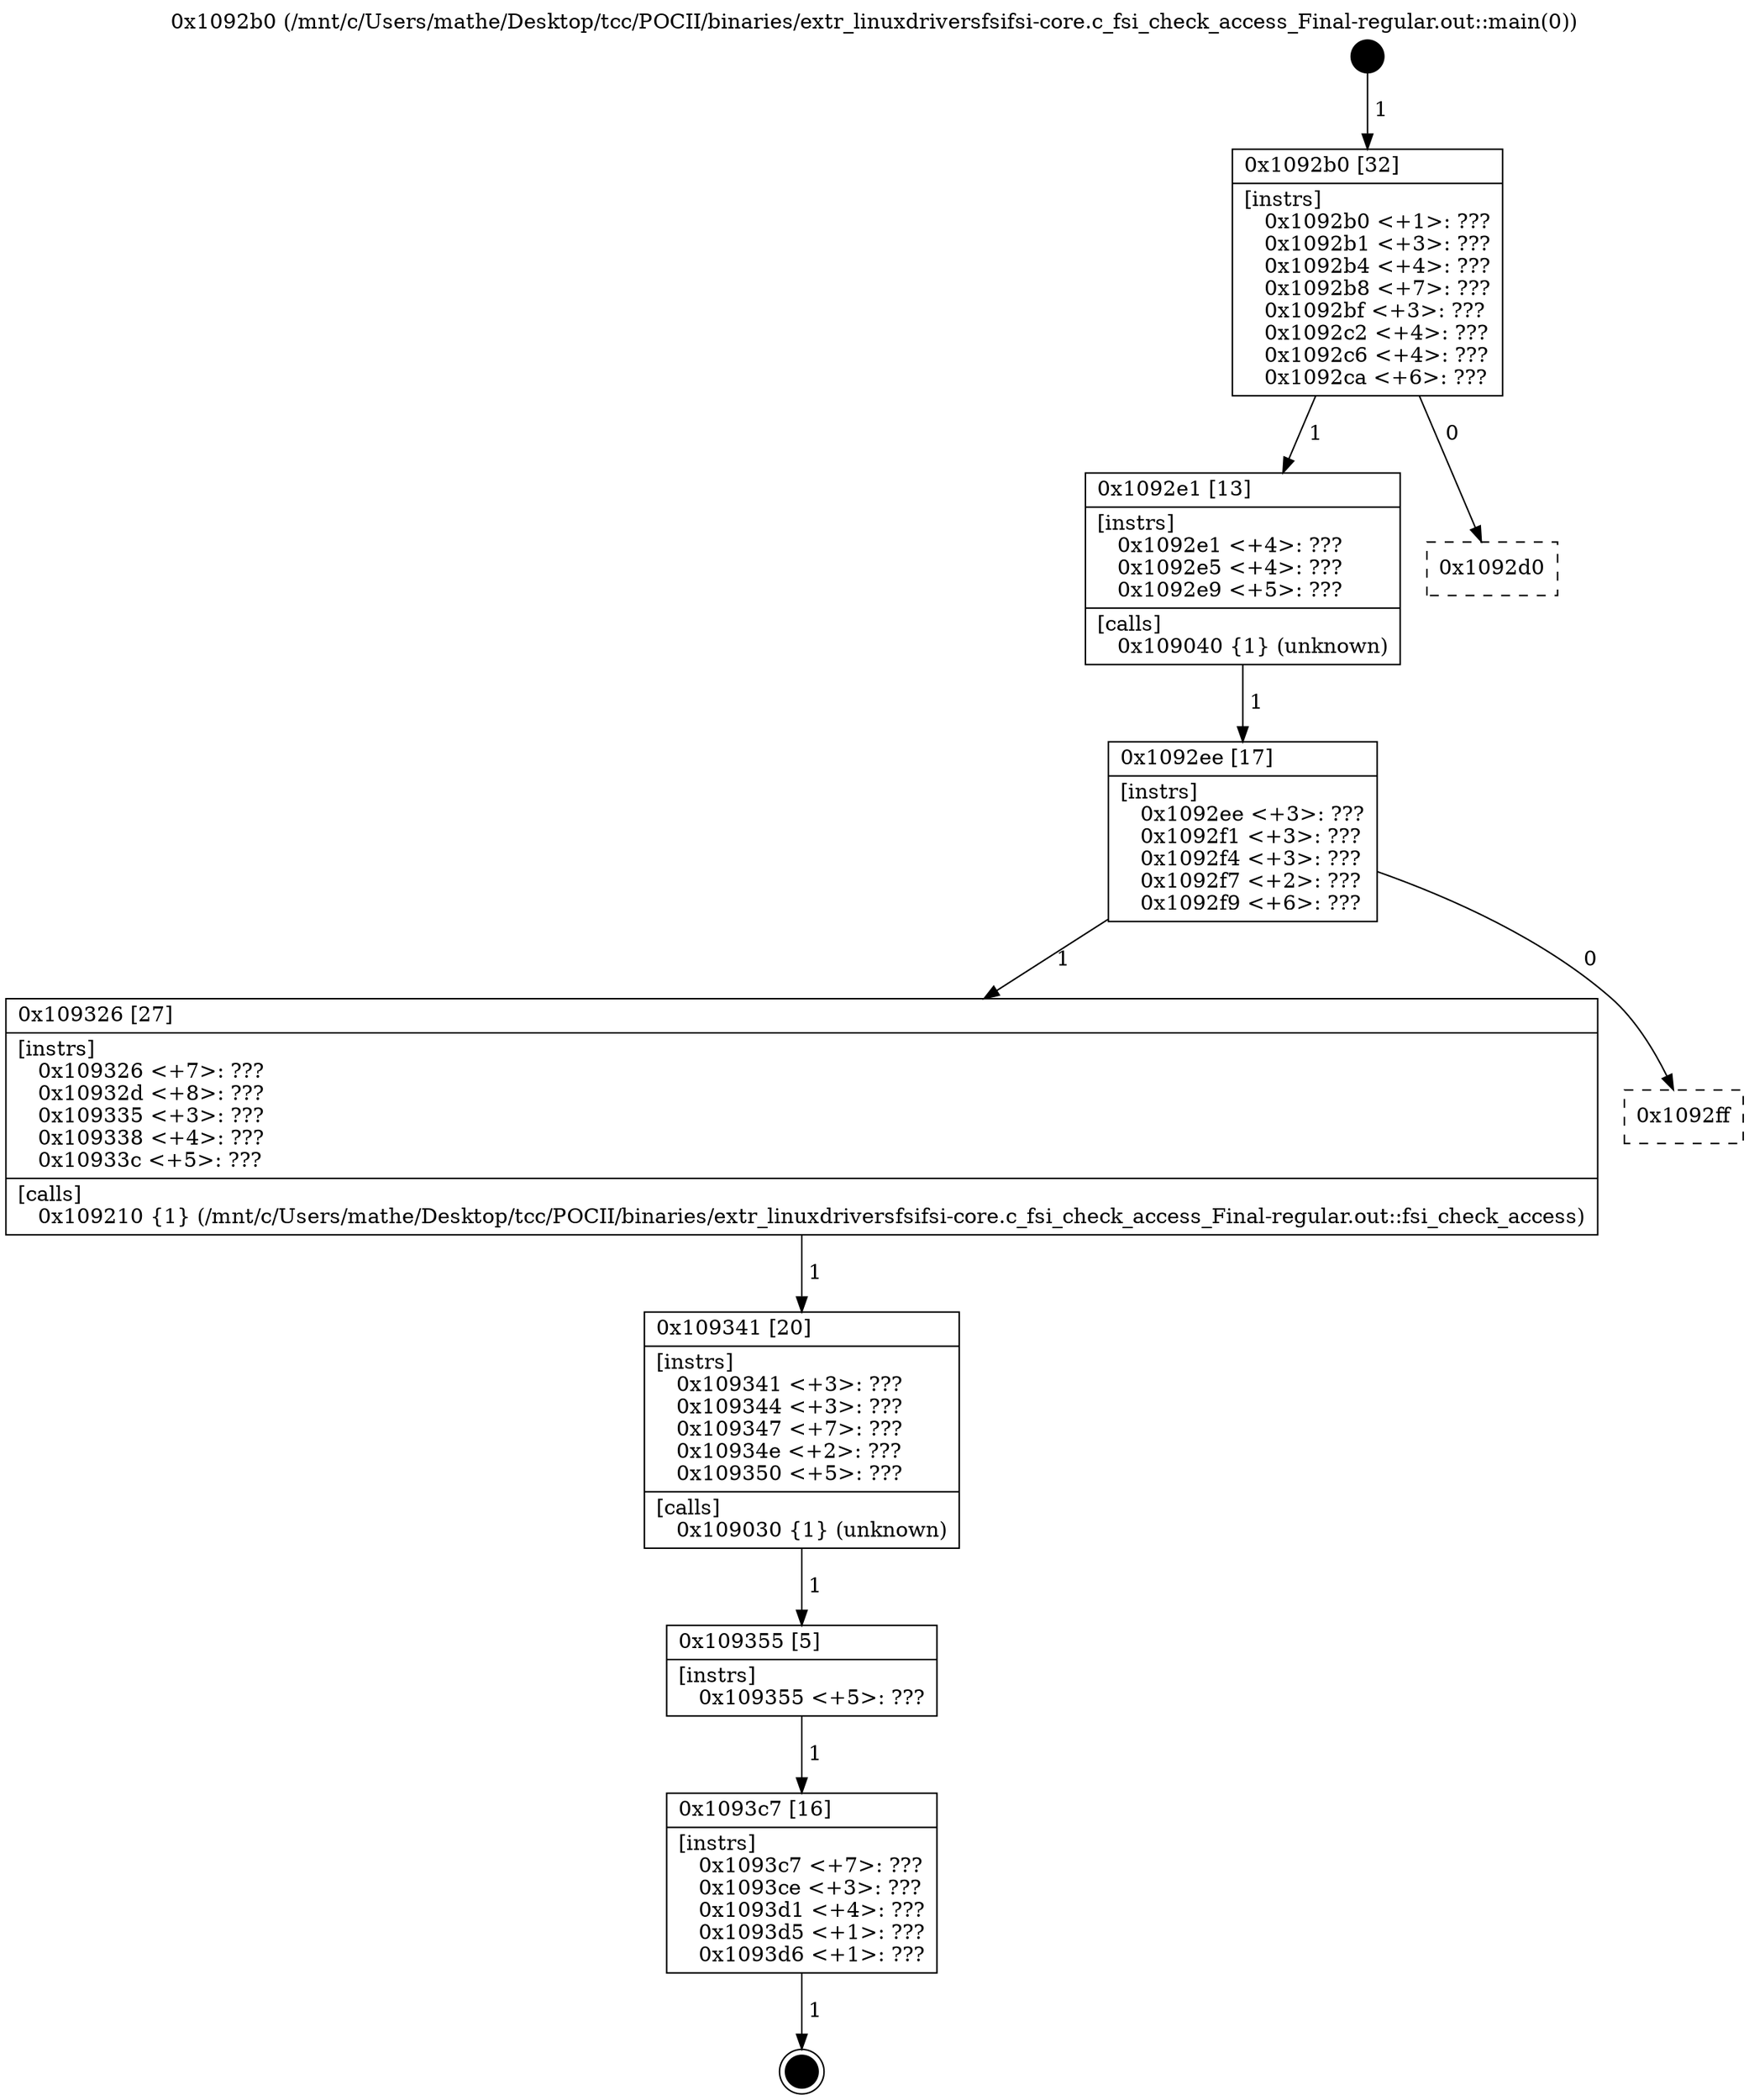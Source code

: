 digraph "0x1092b0" {
  label = "0x1092b0 (/mnt/c/Users/mathe/Desktop/tcc/POCII/binaries/extr_linuxdriversfsifsi-core.c_fsi_check_access_Final-regular.out::main(0))"
  labelloc = "t"
  node[shape=record]

  Entry [label="",width=0.3,height=0.3,shape=circle,fillcolor=black,style=filled]
  "0x1092b0" [label="{
     0x1092b0 [32]\l
     | [instrs]\l
     &nbsp;&nbsp;0x1092b0 \<+1\>: ???\l
     &nbsp;&nbsp;0x1092b1 \<+3\>: ???\l
     &nbsp;&nbsp;0x1092b4 \<+4\>: ???\l
     &nbsp;&nbsp;0x1092b8 \<+7\>: ???\l
     &nbsp;&nbsp;0x1092bf \<+3\>: ???\l
     &nbsp;&nbsp;0x1092c2 \<+4\>: ???\l
     &nbsp;&nbsp;0x1092c6 \<+4\>: ???\l
     &nbsp;&nbsp;0x1092ca \<+6\>: ???\l
  }"]
  "0x1092e1" [label="{
     0x1092e1 [13]\l
     | [instrs]\l
     &nbsp;&nbsp;0x1092e1 \<+4\>: ???\l
     &nbsp;&nbsp;0x1092e5 \<+4\>: ???\l
     &nbsp;&nbsp;0x1092e9 \<+5\>: ???\l
     | [calls]\l
     &nbsp;&nbsp;0x109040 \{1\} (unknown)\l
  }"]
  "0x1092d0" [label="{
     0x1092d0\l
  }", style=dashed]
  "0x1092ee" [label="{
     0x1092ee [17]\l
     | [instrs]\l
     &nbsp;&nbsp;0x1092ee \<+3\>: ???\l
     &nbsp;&nbsp;0x1092f1 \<+3\>: ???\l
     &nbsp;&nbsp;0x1092f4 \<+3\>: ???\l
     &nbsp;&nbsp;0x1092f7 \<+2\>: ???\l
     &nbsp;&nbsp;0x1092f9 \<+6\>: ???\l
  }"]
  "0x109326" [label="{
     0x109326 [27]\l
     | [instrs]\l
     &nbsp;&nbsp;0x109326 \<+7\>: ???\l
     &nbsp;&nbsp;0x10932d \<+8\>: ???\l
     &nbsp;&nbsp;0x109335 \<+3\>: ???\l
     &nbsp;&nbsp;0x109338 \<+4\>: ???\l
     &nbsp;&nbsp;0x10933c \<+5\>: ???\l
     | [calls]\l
     &nbsp;&nbsp;0x109210 \{1\} (/mnt/c/Users/mathe/Desktop/tcc/POCII/binaries/extr_linuxdriversfsifsi-core.c_fsi_check_access_Final-regular.out::fsi_check_access)\l
  }"]
  "0x1092ff" [label="{
     0x1092ff\l
  }", style=dashed]
  "0x109341" [label="{
     0x109341 [20]\l
     | [instrs]\l
     &nbsp;&nbsp;0x109341 \<+3\>: ???\l
     &nbsp;&nbsp;0x109344 \<+3\>: ???\l
     &nbsp;&nbsp;0x109347 \<+7\>: ???\l
     &nbsp;&nbsp;0x10934e \<+2\>: ???\l
     &nbsp;&nbsp;0x109350 \<+5\>: ???\l
     | [calls]\l
     &nbsp;&nbsp;0x109030 \{1\} (unknown)\l
  }"]
  "0x109355" [label="{
     0x109355 [5]\l
     | [instrs]\l
     &nbsp;&nbsp;0x109355 \<+5\>: ???\l
  }"]
  "0x1093c7" [label="{
     0x1093c7 [16]\l
     | [instrs]\l
     &nbsp;&nbsp;0x1093c7 \<+7\>: ???\l
     &nbsp;&nbsp;0x1093ce \<+3\>: ???\l
     &nbsp;&nbsp;0x1093d1 \<+4\>: ???\l
     &nbsp;&nbsp;0x1093d5 \<+1\>: ???\l
     &nbsp;&nbsp;0x1093d6 \<+1\>: ???\l
  }"]
  Exit [label="",width=0.3,height=0.3,shape=circle,fillcolor=black,style=filled,peripheries=2]
  Entry -> "0x1092b0" [label=" 1"]
  "0x1092b0" -> "0x1092e1" [label=" 1"]
  "0x1092b0" -> "0x1092d0" [label=" 0"]
  "0x1092e1" -> "0x1092ee" [label=" 1"]
  "0x1092ee" -> "0x109326" [label=" 1"]
  "0x1092ee" -> "0x1092ff" [label=" 0"]
  "0x109326" -> "0x109341" [label=" 1"]
  "0x109341" -> "0x109355" [label=" 1"]
  "0x109355" -> "0x1093c7" [label=" 1"]
  "0x1093c7" -> Exit [label=" 1"]
}
